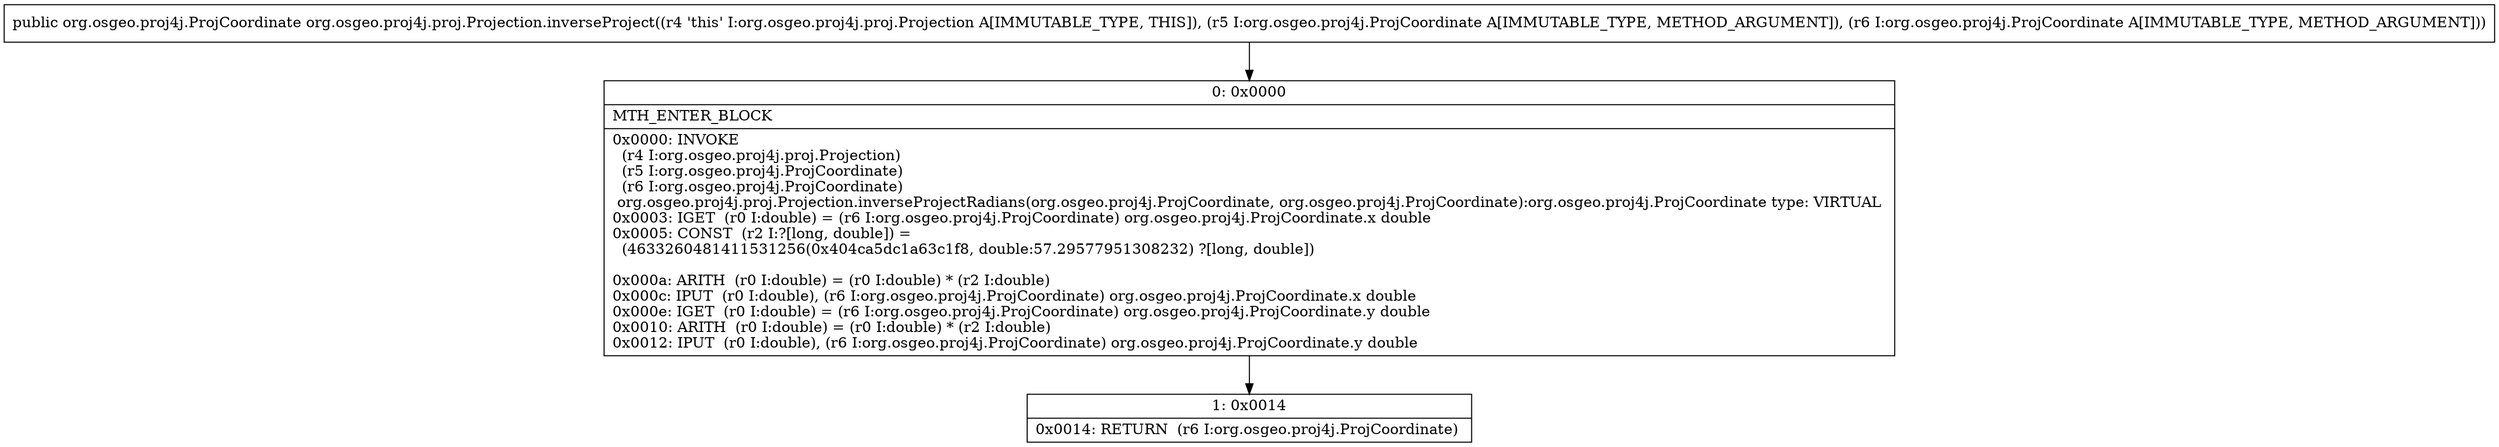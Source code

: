 digraph "CFG fororg.osgeo.proj4j.proj.Projection.inverseProject(Lorg\/osgeo\/proj4j\/ProjCoordinate;Lorg\/osgeo\/proj4j\/ProjCoordinate;)Lorg\/osgeo\/proj4j\/ProjCoordinate;" {
Node_0 [shape=record,label="{0\:\ 0x0000|MTH_ENTER_BLOCK\l|0x0000: INVOKE  \l  (r4 I:org.osgeo.proj4j.proj.Projection)\l  (r5 I:org.osgeo.proj4j.ProjCoordinate)\l  (r6 I:org.osgeo.proj4j.ProjCoordinate)\l org.osgeo.proj4j.proj.Projection.inverseProjectRadians(org.osgeo.proj4j.ProjCoordinate, org.osgeo.proj4j.ProjCoordinate):org.osgeo.proj4j.ProjCoordinate type: VIRTUAL \l0x0003: IGET  (r0 I:double) = (r6 I:org.osgeo.proj4j.ProjCoordinate) org.osgeo.proj4j.ProjCoordinate.x double \l0x0005: CONST  (r2 I:?[long, double]) = \l  (4633260481411531256(0x404ca5dc1a63c1f8, double:57.29577951308232) ?[long, double])\l \l0x000a: ARITH  (r0 I:double) = (r0 I:double) * (r2 I:double) \l0x000c: IPUT  (r0 I:double), (r6 I:org.osgeo.proj4j.ProjCoordinate) org.osgeo.proj4j.ProjCoordinate.x double \l0x000e: IGET  (r0 I:double) = (r6 I:org.osgeo.proj4j.ProjCoordinate) org.osgeo.proj4j.ProjCoordinate.y double \l0x0010: ARITH  (r0 I:double) = (r0 I:double) * (r2 I:double) \l0x0012: IPUT  (r0 I:double), (r6 I:org.osgeo.proj4j.ProjCoordinate) org.osgeo.proj4j.ProjCoordinate.y double \l}"];
Node_1 [shape=record,label="{1\:\ 0x0014|0x0014: RETURN  (r6 I:org.osgeo.proj4j.ProjCoordinate) \l}"];
MethodNode[shape=record,label="{public org.osgeo.proj4j.ProjCoordinate org.osgeo.proj4j.proj.Projection.inverseProject((r4 'this' I:org.osgeo.proj4j.proj.Projection A[IMMUTABLE_TYPE, THIS]), (r5 I:org.osgeo.proj4j.ProjCoordinate A[IMMUTABLE_TYPE, METHOD_ARGUMENT]), (r6 I:org.osgeo.proj4j.ProjCoordinate A[IMMUTABLE_TYPE, METHOD_ARGUMENT])) }"];
MethodNode -> Node_0;
Node_0 -> Node_1;
}

